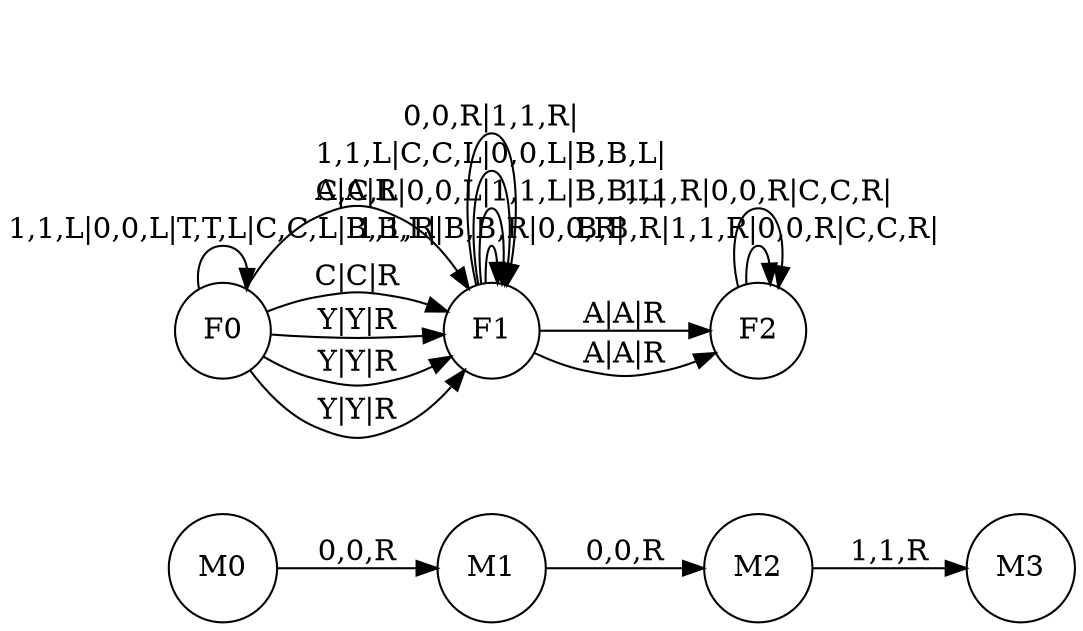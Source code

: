 digraph AUTOMATA {
	rankdir=LR size="8,5"
	node [shape=circle]
	M0 -> M1 [label="0,0,R"]
	M1 -> M2 [label="0,0,R"]
	M2 -> M3 [label="1,1,R"]
	F0 -> F0 [label="1,1,L|0,0,L|T,T,L|C,C,L|B,B,L|"]
	F0 -> F1 [label="A|A|R"]
	F1 -> F1 [label="1,1,R|B,B,R|0,0,R|"]
	F0 -> F1 [label="C|C|R"]
	F1 -> F1 [label="C,C,L|0,0,L|1,1,L|B,B,L|"]
	F1 -> F2 [label="A|A|R"]
	F2 -> F2 [label="B,B,R|1,1,R|0,0,R|C,C,R|"]
	F0 -> F1 [label="Y|Y|R"]
	F1 -> F1 [label="1,1,L|C,C,L|0,0,L|B,B,L|"]
	F1 -> F2 [label="A|A|R"]
	F2 -> F2 [label="1,1,R|0,0,R|C,C,R|"]
	F0 -> F1 [label="Y|Y|R"]
	F1 -> F1 [label="0,0,R|1,1,R|"]
	F0 -> F1 [label="Y|Y|R"]
}
